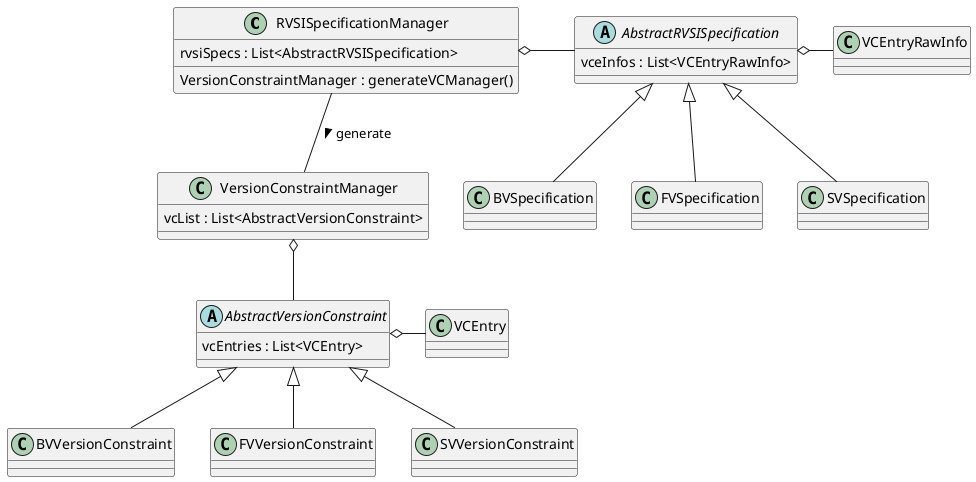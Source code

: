 @startuml

class RVSISpecificationManager {
  rvsiSpecs : List<AbstractRVSISpecification>
  VersionConstraintManager : generateVCManager()
}

abstract class AbstractRVSISpecification {
  vceInfos : List<VCEntryRawInfo>
}

class BVSpecification
class FVSpecification
class SVSpecification

class VCEntryRawInfo

RVSISpecificationManager o- AbstractRVSISpecification
AbstractRVSISpecification o- VCEntryRawInfo

AbstractRVSISpecification <|-- BVSpecification
AbstractRVSISpecification <|-- FVSpecification
AbstractRVSISpecification <|-- SVSpecification

RVSISpecificationManager -- VersionConstraintManager : generate >

class VersionConstraintManager {
  vcList : List<AbstractVersionConstraint>
}

abstract class AbstractVersionConstraint {
  vcEntries : List<VCEntry>
}

class BVVersionConstraint
class FVVersionConstraint
class SVVersionConstraint

class VCEntry

VersionConstraintManager o-- AbstractVersionConstraint
AbstractVersionConstraint o- VCEntry

AbstractVersionConstraint <|-- BVVersionConstraint
AbstractVersionConstraint <|-- FVVersionConstraint
AbstractVersionConstraint <|-- SVVersionConstraint

@enduml